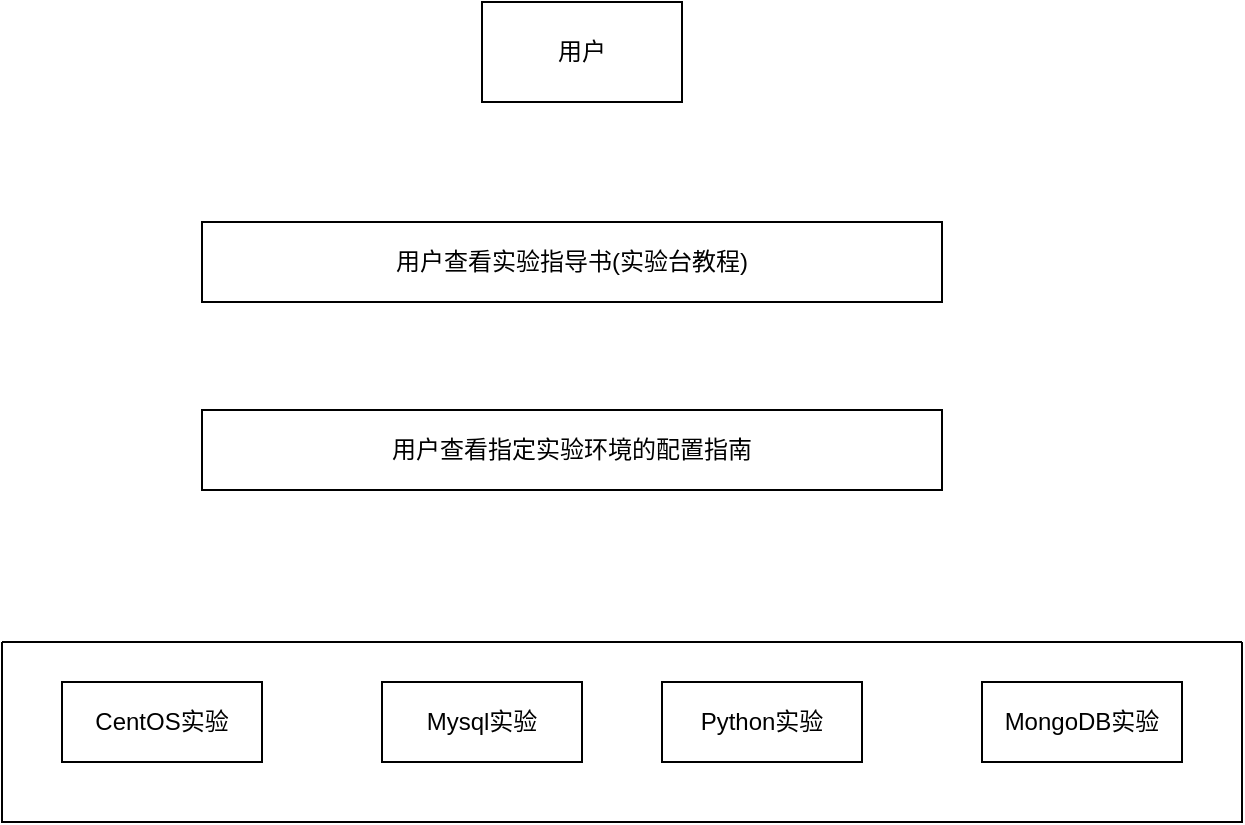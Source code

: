 <mxfile version="21.1.4" type="github">
  <diagram name="第 1 页" id="iDBu9g9PRlwvheA5kxvF">
    <mxGraphModel dx="2179" dy="858" grid="1" gridSize="10" guides="1" tooltips="1" connect="1" arrows="1" fold="1" page="1" pageScale="1" pageWidth="1169" pageHeight="827" math="0" shadow="0">
      <root>
        <mxCell id="0" />
        <mxCell id="1" parent="0" />
        <mxCell id="VXXbkN8eZvHn7JUf34pw-2" value="用户" style="rounded=0;whiteSpace=wrap;html=1;" vertex="1" parent="1">
          <mxGeometry x="500" y="190" width="100" height="50" as="geometry" />
        </mxCell>
        <mxCell id="VXXbkN8eZvHn7JUf34pw-3" value="用户查看实验指导书(实验台教程)" style="rounded=0;whiteSpace=wrap;html=1;" vertex="1" parent="1">
          <mxGeometry x="360" y="300" width="370" height="40" as="geometry" />
        </mxCell>
        <mxCell id="VXXbkN8eZvHn7JUf34pw-4" value="用户查看指定实验环境的配置指南" style="rounded=0;whiteSpace=wrap;html=1;" vertex="1" parent="1">
          <mxGeometry x="360" y="394" width="370" height="40" as="geometry" />
        </mxCell>
        <mxCell id="VXXbkN8eZvHn7JUf34pw-6" value="CentOS实验" style="rounded=0;whiteSpace=wrap;html=1;" vertex="1" parent="1">
          <mxGeometry x="290" y="530" width="100" height="40" as="geometry" />
        </mxCell>
        <mxCell id="VXXbkN8eZvHn7JUf34pw-7" value="Mysql实验" style="rounded=0;whiteSpace=wrap;html=1;" vertex="1" parent="1">
          <mxGeometry x="450" y="530" width="100" height="40" as="geometry" />
        </mxCell>
        <mxCell id="VXXbkN8eZvHn7JUf34pw-8" value="Python实验" style="rounded=0;whiteSpace=wrap;html=1;" vertex="1" parent="1">
          <mxGeometry x="590" y="530" width="100" height="40" as="geometry" />
        </mxCell>
        <mxCell id="VXXbkN8eZvHn7JUf34pw-9" value="MongoDB实验" style="rounded=0;whiteSpace=wrap;html=1;" vertex="1" parent="1">
          <mxGeometry x="750" y="530" width="100" height="40" as="geometry" />
        </mxCell>
        <mxCell id="VXXbkN8eZvHn7JUf34pw-10" value="" style="swimlane;startSize=0;" vertex="1" parent="1">
          <mxGeometry x="260" y="510" width="620" height="90" as="geometry" />
        </mxCell>
      </root>
    </mxGraphModel>
  </diagram>
</mxfile>
